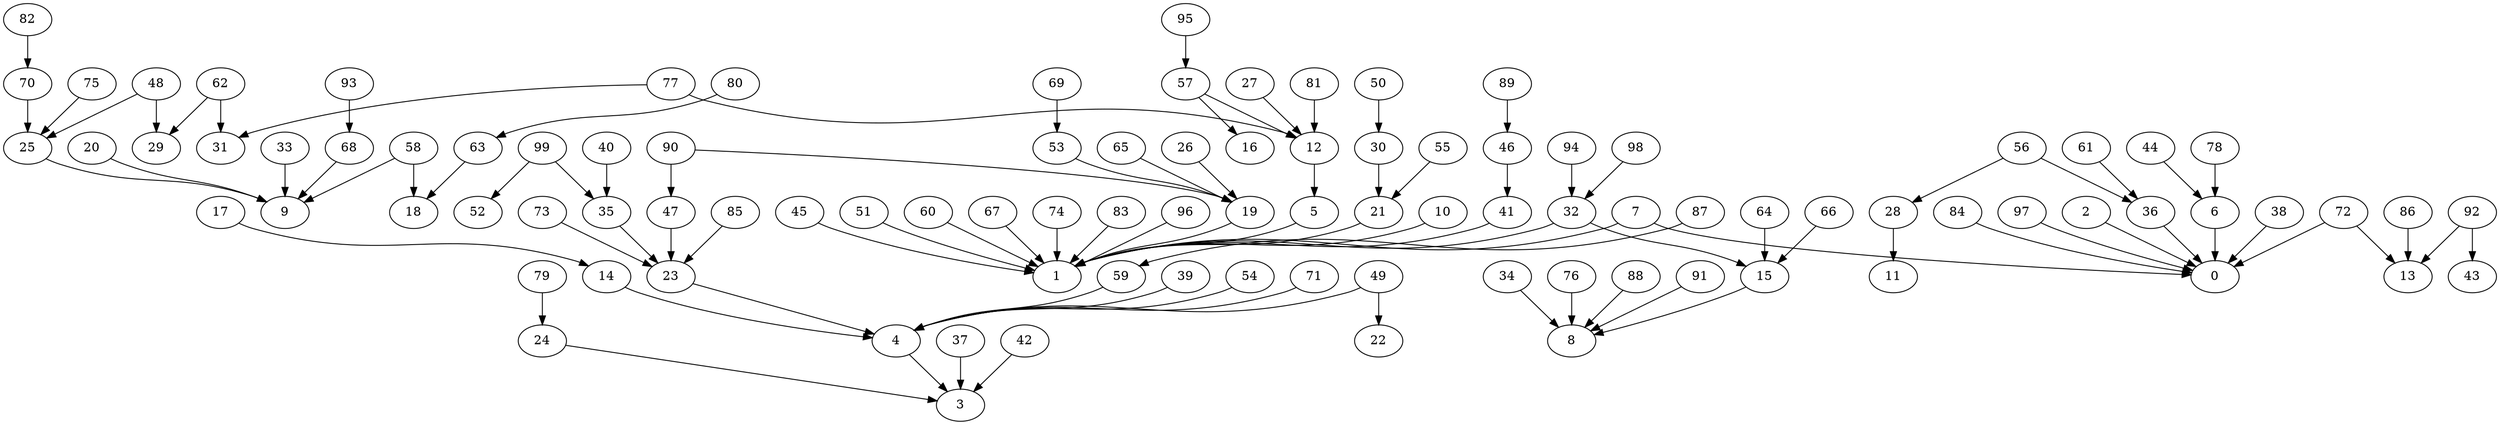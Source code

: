 digraph Dorogovtsev_Mendes_nodes_100_kruskalD {
"0";
"1";
"2";
"3";
"4";
"5";
"6";
"7";
"8";
"9";
"10";
"11";
"12";
"13";
"14";
"15";
"16";
"17";
"18";
"19";
"20";
"21";
"22";
"23";
"24";
"25";
"26";
"27";
"28";
"29";
"30";
"31";
"32";
"33";
"34";
"35";
"36";
"37";
"38";
"39";
"40";
"41";
"42";
"43";
"44";
"45";
"46";
"47";
"48";
"49";
"50";
"51";
"52";
"53";
"54";
"55";
"56";
"57";
"58";
"59";
"60";
"61";
"62";
"63";
"64";
"65";
"66";
"67";
"68";
"69";
"70";
"71";
"72";
"73";
"74";
"75";
"76";
"77";
"78";
"79";
"80";
"81";
"82";
"83";
"84";
"85";
"86";
"87";
"88";
"89";
"90";
"91";
"92";
"93";
"94";
"95";
"96";
"97";
"98";
"99";
"15" -> "8" [weight=1];
"2" -> "0" [weight=1];
"36" -> "0" [weight=1];
"39" -> "4" [weight=1];
"41" -> "1" [weight=1];
"44" -> "6" [weight=1];
"57" -> "12" [weight=1];
"82" -> "70" [weight=1];
"84" -> "0" [weight=1];
"90" -> "19" [weight=1];
"96" -> "1" [weight=1];
"5" -> "1" [weight=2];
"57" -> "16" [weight=2];
"61" -> "36" [weight=2];
"72" -> "0" [weight=2];
"10" -> "1" [weight=3];
"33" -> "9" [weight=3];
"49" -> "22" [weight=3];
"58" -> "18" [weight=3];
"59" -> "4" [weight=3];
"68" -> "9" [weight=3];
"12" -> "5" [weight=4];
"51" -> "1" [weight=4];
"45" -> "1" [weight=5];
"62" -> "29" [weight=5];
"91" -> "8" [weight=5];
"54" -> "4" [weight=6];
"56" -> "28" [weight=6];
"66" -> "15" [weight=6];
"77" -> "31" [weight=6];
"21" -> "1" [weight=7];
"25" -> "9" [weight=7];
"62" -> "31" [weight=7];
"7" -> "0" [weight=7];
"83" -> "1" [weight=7];
"95" -> "57" [weight=7];
"98" -> "32" [weight=7];
"23" -> "4" [weight=8];
"48" -> "29" [weight=8];
"58" -> "9" [weight=8];
"63" -> "18" [weight=8];
"75" -> "25" [weight=8];
"76" -> "8" [weight=8];
"46" -> "41" [weight=9];
"56" -> "36" [weight=9];
"72" -> "13" [weight=9];
"99" -> "35" [weight=9];
"37" -> "3" [weight=10];
"55" -> "21" [weight=10];
"64" -> "15" [weight=10];
"67" -> "1" [weight=10];
"7" -> "1" [weight=10];
"80" -> "63" [weight=10];
"30" -> "21" [weight=11];
"35" -> "23" [weight=11];
"4" -> "3" [weight=11];
"47" -> "23" [weight=11];
"48" -> "25" [weight=11];
"50" -> "30" [weight=11];
"60" -> "1" [weight=11];
"71" -> "4" [weight=11];
"94" -> "32" [weight=11];
"99" -> "52" [weight=11];
"26" -> "19" [weight=12];
"32" -> "15" [weight=12];
"53" -> "19" [weight=12];
"24" -> "3" [weight=13];
"27" -> "12" [weight=13];
"32" -> "1" [weight=13];
"70" -> "25" [weight=13];
"73" -> "23" [weight=13];
"90" -> "47" [weight=13];
"88" -> "8" [weight=14];
"14" -> "4" [weight=15];
"19" -> "1" [weight=15];
"34" -> "8" [weight=15];
"38" -> "0" [weight=15];
"49" -> "4" [weight=15];
"6" -> "0" [weight=15];
"86" -> "13" [weight=15];
"92" -> "43" [weight=15];
"97" -> "0" [weight=15];
"77" -> "12" [weight=16];
"92" -> "13" [weight=16];
"28" -> "11" [weight=17];
"74" -> "1" [weight=19];
"78" -> "6" [weight=19];
"89" -> "46" [weight=19];
"85" -> "23" [weight=20];
"87" -> "59" [weight=20];
"93" -> "68" [weight=20];
"65" -> "19" [weight=21];
"69" -> "53" [weight=21];
"17" -> "14" [weight=23];
"40" -> "35" [weight=23];
"81" -> "12" [weight=24];
"20" -> "9" [weight=25];
"42" -> "3" [weight=25];
"79" -> "24" [weight=25];
}